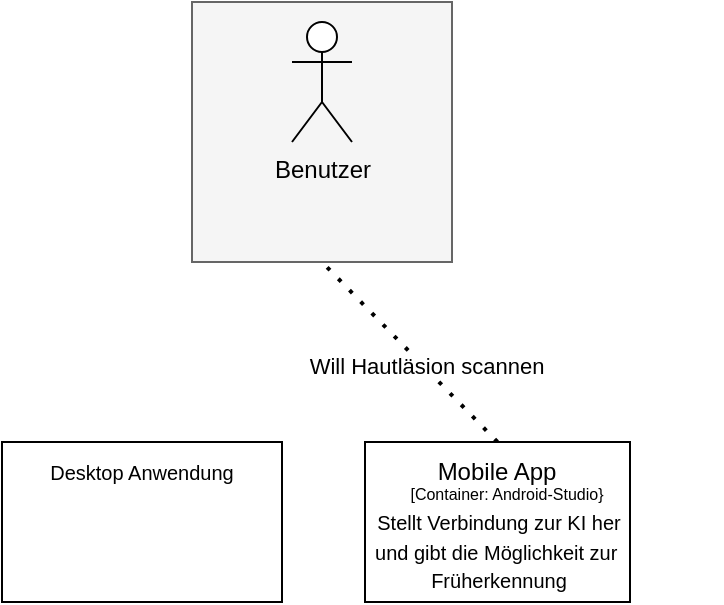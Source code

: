 <mxfile version="26.0.4">
  <diagram name="Page-1" id="r2_2YA5K_IkCOgmWWGXc">
    <mxGraphModel dx="296" dy="174" grid="1" gridSize="10" guides="1" tooltips="1" connect="1" arrows="1" fold="1" page="1" pageScale="1" pageWidth="827" pageHeight="1169" math="0" shadow="0">
      <root>
        <mxCell id="0" />
        <mxCell id="1" parent="0" />
        <mxCell id="kZnphsI6zPI48kDzl5fM-2" value="" style="whiteSpace=wrap;html=1;aspect=fixed;fillColor=#f5f5f5;strokeColor=#666666;fontColor=#333333;" parent="1" vertex="1">
          <mxGeometry x="195" y="140" width="130" height="130" as="geometry" />
        </mxCell>
        <mxCell id="kZnphsI6zPI48kDzl5fM-1" value="Benutzer" style="shape=umlActor;verticalLabelPosition=bottom;verticalAlign=top;html=1;outlineConnect=0;" parent="1" vertex="1">
          <mxGeometry x="245" y="150" width="30" height="60" as="geometry" />
        </mxCell>
        <mxCell id="kZnphsI6zPI48kDzl5fM-6" style="edgeStyle=orthogonalEdgeStyle;rounded=0;orthogonalLoop=1;jettySize=auto;html=1;exitX=0.5;exitY=0;exitDx=0;exitDy=0;" parent="1" edge="1">
          <mxGeometry relative="1" as="geometry">
            <mxPoint x="260" y="240" as="targetPoint" />
            <mxPoint x="260" y="240" as="sourcePoint" />
          </mxGeometry>
        </mxCell>
        <mxCell id="kZnphsI6zPI48kDzl5fM-8" value="" style="endArrow=none;dashed=1;html=1;dashPattern=1 3;strokeWidth=2;rounded=0;exitX=0.5;exitY=0;exitDx=0;exitDy=0;" parent="1" edge="1" source="4pukfur7Fkz4aeUhOezn-5">
          <mxGeometry width="50" height="50" relative="1" as="geometry">
            <mxPoint x="260" y="340" as="sourcePoint" />
            <mxPoint x="260" y="270" as="targetPoint" />
          </mxGeometry>
        </mxCell>
        <mxCell id="kZnphsI6zPI48kDzl5fM-25" value="Will Hautläsion scannen" style="edgeLabel;html=1;align=center;verticalAlign=middle;resizable=0;points=[];" parent="kZnphsI6zPI48kDzl5fM-8" vertex="1" connectable="0">
          <mxGeometry x="-0.16" y="-1" relative="1" as="geometry">
            <mxPoint as="offset" />
          </mxGeometry>
        </mxCell>
        <mxCell id="4pukfur7Fkz4aeUhOezn-5" value="&lt;font size=&quot;1&quot;&gt;&lt;br&gt;&lt;br&gt;Stellt Verbindung zur KI her&lt;br&gt;und gibt die Möglichkeit zur&amp;nbsp;&lt;br&gt;Früherkennung&lt;/font&gt;" style="rounded=0;whiteSpace=wrap;html=1;" vertex="1" parent="1">
          <mxGeometry x="281.5" y="360" width="132.5" height="80" as="geometry" />
        </mxCell>
        <mxCell id="4pukfur7Fkz4aeUhOezn-3" value="&lt;font style=&quot;font-size: 12px;&quot;&gt;Mobile App&lt;/font&gt;" style="text;html=1;align=center;verticalAlign=middle;whiteSpace=wrap;rounded=0;fontSize=9;" vertex="1" parent="1">
          <mxGeometry x="305.25" y="360" width="85" height="30" as="geometry" />
        </mxCell>
        <mxCell id="4pukfur7Fkz4aeUhOezn-4" value="&lt;font style=&quot;font-size: 8px;&quot;&gt;[Container: Android-Studio}&lt;/font&gt;" style="text;html=1;align=center;verticalAlign=middle;whiteSpace=wrap;rounded=0;" vertex="1" parent="1">
          <mxGeometry x="244.75" y="380" width="215.25" height="10" as="geometry" />
        </mxCell>
        <mxCell id="4pukfur7Fkz4aeUhOezn-6" value="" style="rounded=0;whiteSpace=wrap;html=1;" vertex="1" parent="1">
          <mxGeometry x="100" y="360" width="140" height="80" as="geometry" />
        </mxCell>
        <mxCell id="4pukfur7Fkz4aeUhOezn-7" value="&lt;font size=&quot;1&quot;&gt;Desktop Anwendung&lt;/font&gt;" style="text;html=1;align=center;verticalAlign=middle;whiteSpace=wrap;rounded=0;fontSize=9;" vertex="1" parent="1">
          <mxGeometry x="100" y="360" width="140" height="30" as="geometry" />
        </mxCell>
      </root>
    </mxGraphModel>
  </diagram>
</mxfile>
